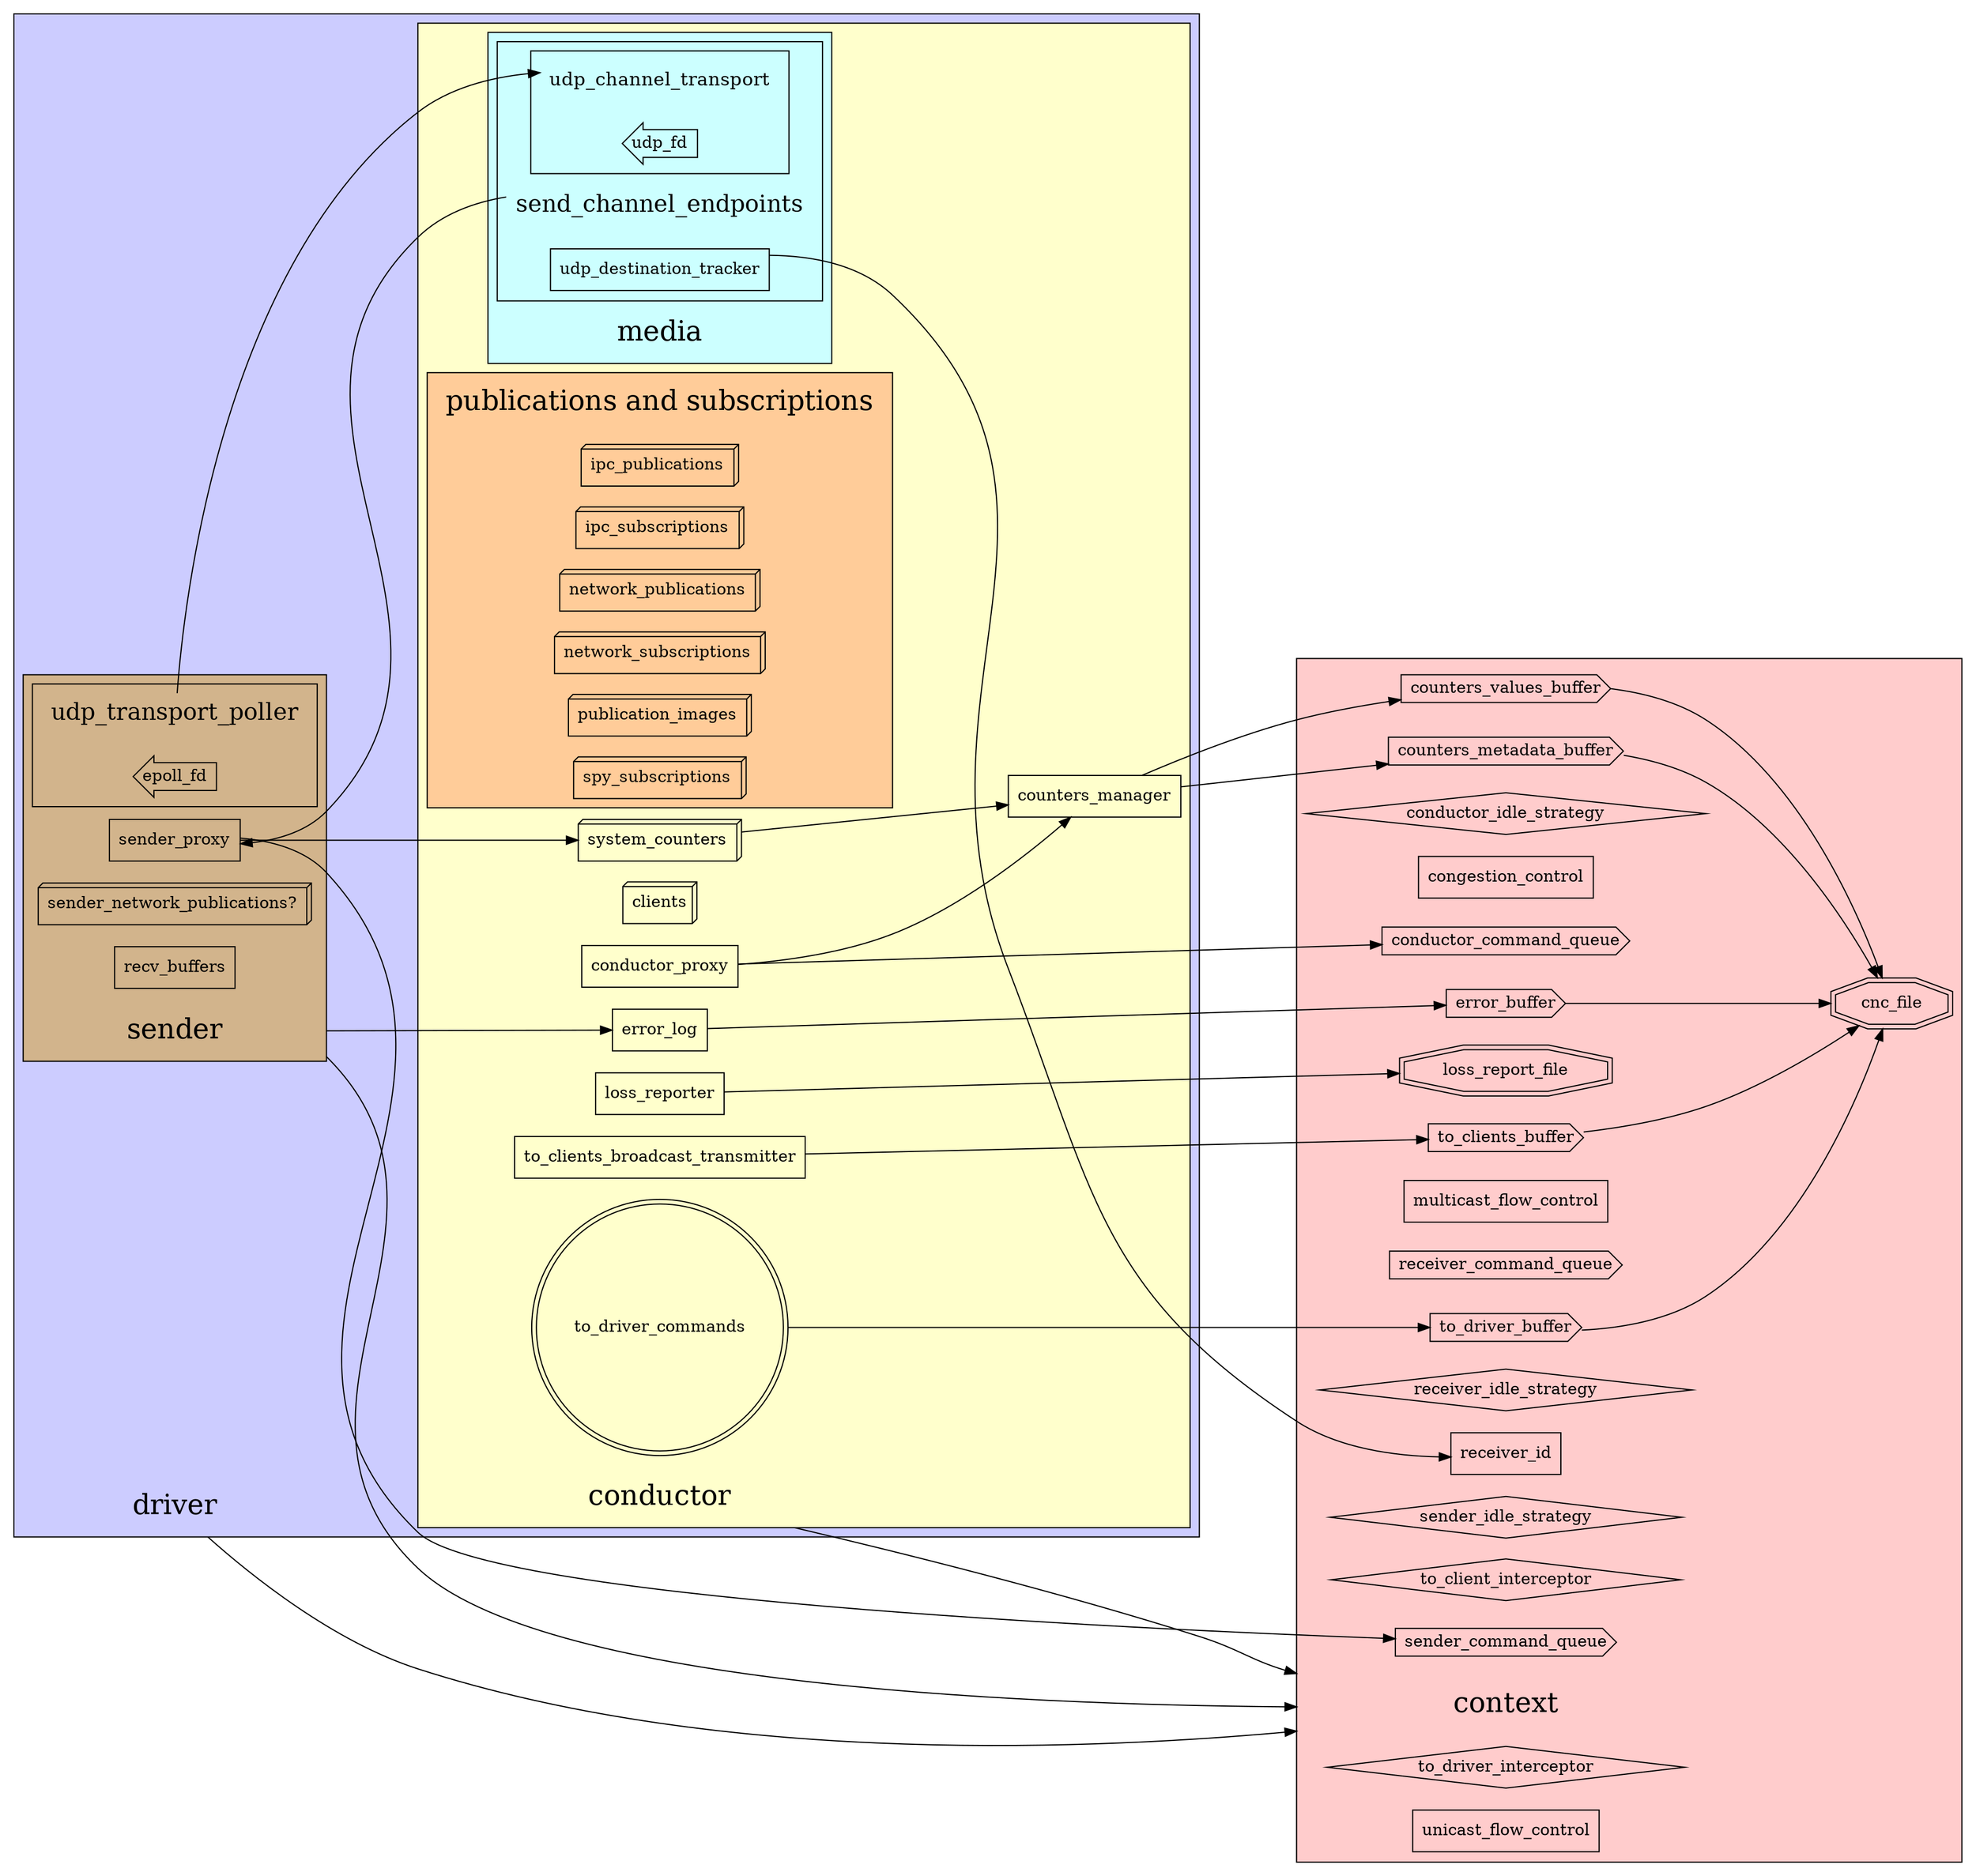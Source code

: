 digraph aeron_media_driver {

    ranksep=1.5;
    rankdir=LR;
    compound=true;

    subgraph cluster_context {
        style = filled;
        fillcolor = "#ffcccc";

        context [ label="context" shape="none" fontsize=24 ];

        cnc_file [ label="cnc_file" shape="doubleoctagon" ];
        conductor_command_queue [ label="conductor_command_queue" shape="cds" ];
        conductor_idle_strategy [ label="conductor_idle_strategy" shape="diamond" ];
        congestion_control [ label="congestion_control" shape="record" ];
        counters_metadata_buffer [ label="counters_metadata_buffer" shape="cds" ];
        counters_values_buffer [ label="counters_values_buffer" shape="cds" ];
        error_buffer [ label="error_buffer" shape="cds" ];
        loss_report_file [ label="loss_report_file" shape="doubleoctagon" ];
        multicast_flow_control [ label="multicast_flow_control" shape="record" ];
        receiver_command_queue [ label="receiver_command_queue" shape="cds" ];
        receiver_id [ label="receiver_id" shape="record" ];
        receiver_idle_strategy [ label="receiver_idle_strategy" shape="diamond" ];
        sender_command_queue [ label="sender_command_queue" shape="cds" ];
        sender_idle_strategy [ label="sender_idle_strategy" shape="diamond" ];
        to_client_interceptor [ label="to_client_interceptor" shape="diamond" ];
        to_clients_buffer [ label="to_clients_buffer" shape="cds" ];
        to_driver_buffer [ label="to_driver_buffer" shape="cds" ];
        to_driver_interceptor [ label="to_driver_interceptor" shape="diamond" ];
        unicast_flow_control [ label="unicast_flow_control" shape="record" ];

        counters_metadata_buffer -> cnc_file;
        counters_values_buffer -> cnc_file;
        error_buffer -> cnc_file;
        to_clients_buffer -> cnc_file;
        to_driver_buffer -> cnc_file;
    }

    subgraph cluster_driver {
        style = filled;
        fillcolor = "#ccccff";

        driver [ label="driver" shape="none" fontsize=24 ];

        subgraph cluster_conductor {
            style = filled;
            fillcolor = "#ffffcc";

            conductor [ label="conductor" shape="none" fontsize=24 ];

            clients [ label="clients" shape="box3d" ];
            conductor_proxy [ label="conductor_proxy" shape="record" ];
            counters_manager [ label="counters_manager" shape="record" ];
            error_log [ label="error_log" shape="record" ];
            loss_reporter [ label="loss_reporter" shape="record" ];
            system_counters [ label="system_counters " shape="box3d" ];
            to_clients_broadcast_transmitter [ label="to_clients_broadcast_transmitter" shape="record" ];
            to_driver_commands [ label="to_driver_commands" shape="doublecircle" ];

            subgraph cluster_media {
                style = filled;
                fillcolor = "#ccffff";

                media [ label="media" shape="none" fontsize=24 ];

                send_channel_endpoints [ label="send_channel_endpoints " shape="box3d" ]
                udp_channel_transport [ label="udp_channel_transport" shape="record" ];

                subgraph cluster_send_channel_endpoints {
                    style = filled;
                    fillcolor = "#ccffff";

                    send_channel_endpoints [ label="send_channel_endpoints" shape="none" fontsize=20 ];

                    udp_destination_tracker [ label="udp_destination_tracker" shape="record" ];

                    subgraph cluster_udp_channel_transport {
                        style = filled;
                        fillcolor = "#ccffff";

                        udp_channel_transport [ label="udp_channel_transport" shape="none" fontsize=16 ];

                        udp_fd [ label="udp_fd" shape="larrow" ];
                    }
                }
            }

            subgraph cluster_pubsub {
                style = filled;
                fillcolor = "#ffcc99";

                pubsub [ label="publications and subscriptions" shape="none" fontsize=24 ];

                ipc_publications [ label="ipc_publications " shape="box3d" ];
                ipc_subscriptions [ label="ipc_subscriptions " shape="box3d" ];
                network_publications [ label="network_publications " shape="box3d" ];
                network_subscriptions [ label="network_subscriptions " shape="box3d" ];
                publication_images [ label="publication_images " shape="box3d" ];
                spy_subscriptions [ label="spy_subscriptions " shape="box3d" ];
            }
        }

        subgraph cluster_sender {
            style = filled;
            fillcolor = "#d2b48c";

            sender [ label="sender" shape="none" fontsize=24 ];

            sender_network_publications [ label="sender_network_publications? " shape="box3d" ];
            recv_buffers [ label="recv_buffers" shape="record" ];
            sender_proxy [ label="sender_proxy" shape="record" ];
            udp_transport_poller [ label="udp_transport_poller" shape="record" ];


            subgraph cluster_udp_transport_poller {
                style = filled;
                fillcolor = "#d2b48c";

                udp_transport_poller [ label="udp_transport_poller" shape="none" fontsize=20 ];

                epoll_fd [ label="epoll_fd" shape="larrow" ];
            }
        }

        sender_proxy -> system_counters;
        udp_transport_poller -> udp_channel_transport;
    }

    conductor -> context [ ltail=cluster_conductor, lhead=cluster_context ];
    conductor_proxy -> conductor_command_queue;
    conductor_proxy -> counters_manager;
    counters_manager -> counters_metadata_buffer;
    counters_manager -> counters_values_buffer;
    driver -> context [ ltail=cluster_driver, lhead=cluster_context ]
    error_log -> error_buffer;
    loss_reporter -> loss_report_file;
    send_channel_endpoints -> sender_proxy;
    sender -> context [ ltail=cluster_sender, lhead=cluster_context ];
    sender -> error_log [ ltail=cluster_sender ];
    sender_proxy -> sender_command_queue; 
    system_counters -> counters_manager;
    to_clients_broadcast_transmitter -> to_clients_buffer;
    to_driver_commands -> to_driver_buffer;
    udp_destination_tracker -> receiver_id;
}
